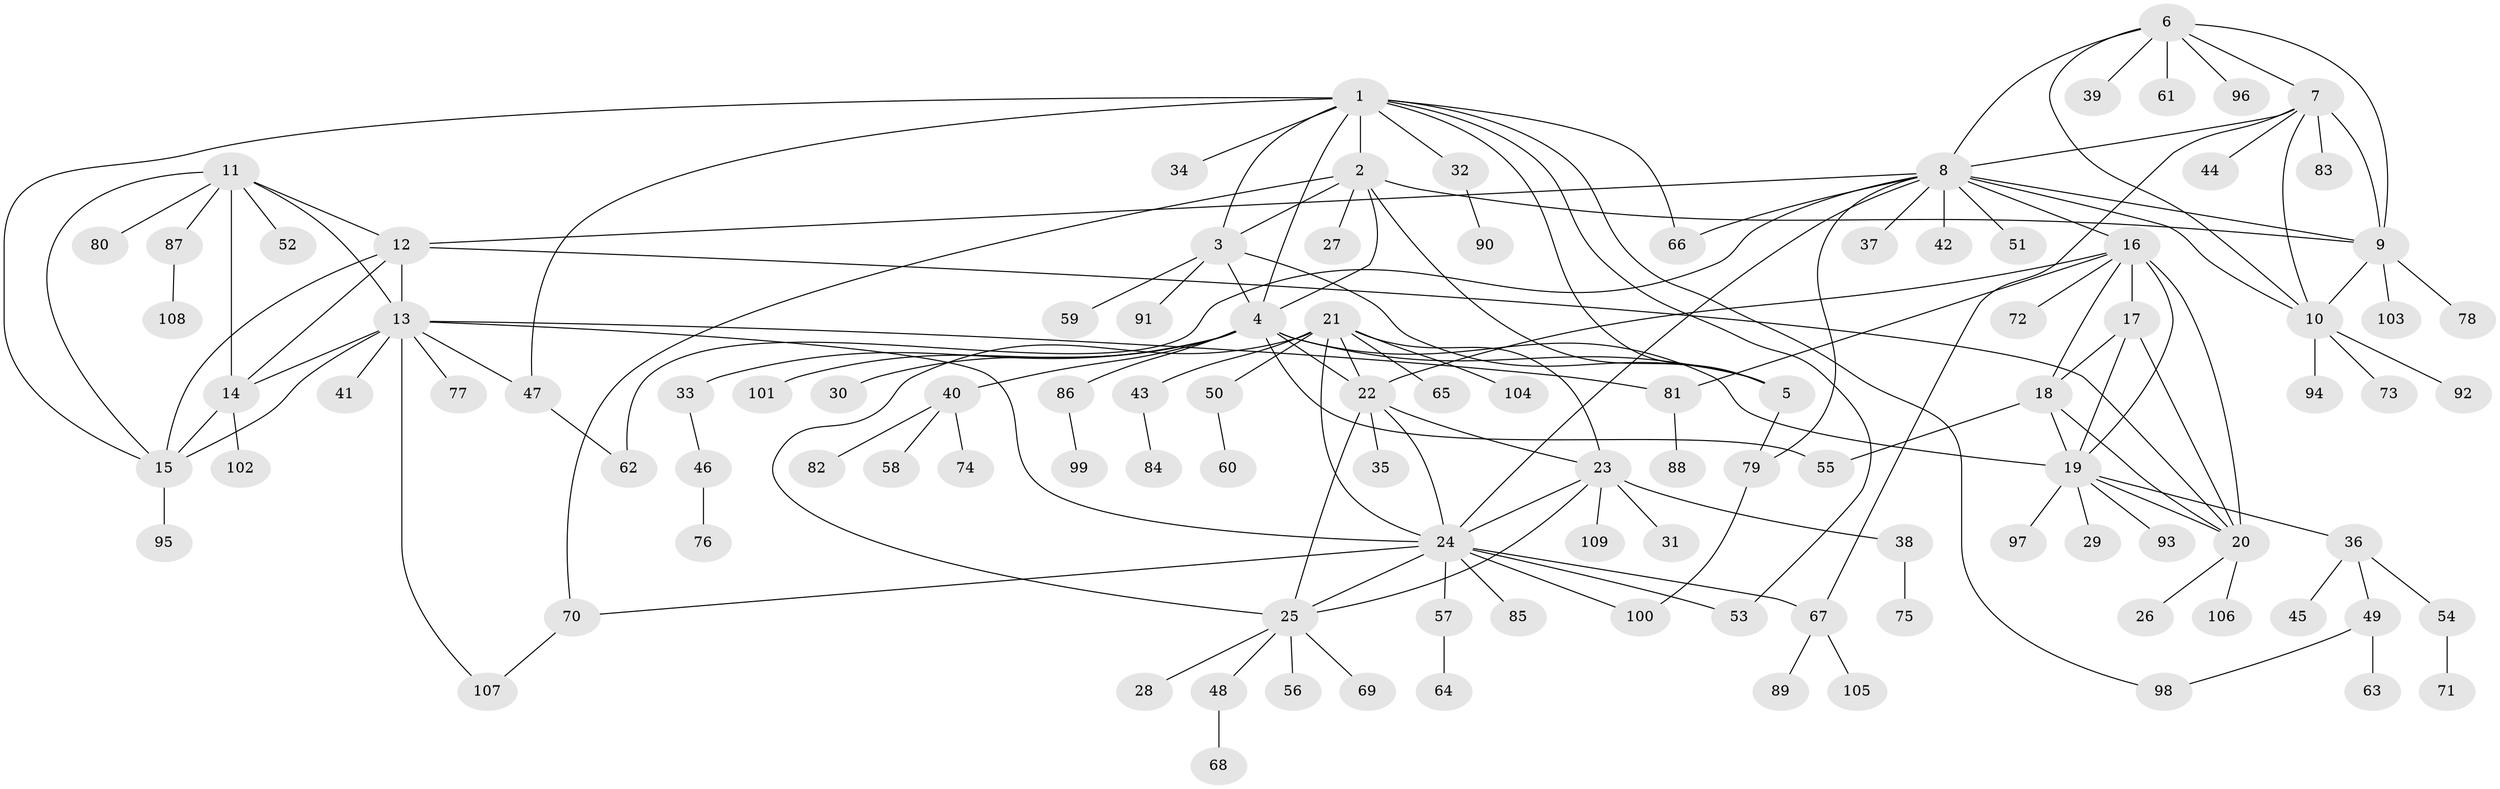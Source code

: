 // coarse degree distribution, {3: 0.023255813953488372, 4: 0.046511627906976744, 2: 0.06976744186046512, 5: 0.06976744186046512, 1: 0.7209302325581395, 6: 0.023255813953488372, 10: 0.023255813953488372, 19: 0.023255813953488372}
// Generated by graph-tools (version 1.1) at 2025/58/03/04/25 21:58:46]
// undirected, 109 vertices, 156 edges
graph export_dot {
graph [start="1"]
  node [color=gray90,style=filled];
  1;
  2;
  3;
  4;
  5;
  6;
  7;
  8;
  9;
  10;
  11;
  12;
  13;
  14;
  15;
  16;
  17;
  18;
  19;
  20;
  21;
  22;
  23;
  24;
  25;
  26;
  27;
  28;
  29;
  30;
  31;
  32;
  33;
  34;
  35;
  36;
  37;
  38;
  39;
  40;
  41;
  42;
  43;
  44;
  45;
  46;
  47;
  48;
  49;
  50;
  51;
  52;
  53;
  54;
  55;
  56;
  57;
  58;
  59;
  60;
  61;
  62;
  63;
  64;
  65;
  66;
  67;
  68;
  69;
  70;
  71;
  72;
  73;
  74;
  75;
  76;
  77;
  78;
  79;
  80;
  81;
  82;
  83;
  84;
  85;
  86;
  87;
  88;
  89;
  90;
  91;
  92;
  93;
  94;
  95;
  96;
  97;
  98;
  99;
  100;
  101;
  102;
  103;
  104;
  105;
  106;
  107;
  108;
  109;
  1 -- 2;
  1 -- 3;
  1 -- 4;
  1 -- 5;
  1 -- 15;
  1 -- 32;
  1 -- 34;
  1 -- 47;
  1 -- 53;
  1 -- 66;
  1 -- 98;
  2 -- 3;
  2 -- 4;
  2 -- 5;
  2 -- 9;
  2 -- 27;
  2 -- 70;
  3 -- 4;
  3 -- 5;
  3 -- 59;
  3 -- 91;
  4 -- 5;
  4 -- 19;
  4 -- 22;
  4 -- 30;
  4 -- 33;
  4 -- 40;
  4 -- 55;
  4 -- 86;
  4 -- 101;
  5 -- 79;
  6 -- 7;
  6 -- 8;
  6 -- 9;
  6 -- 10;
  6 -- 39;
  6 -- 61;
  6 -- 96;
  7 -- 8;
  7 -- 9;
  7 -- 10;
  7 -- 44;
  7 -- 67;
  7 -- 83;
  8 -- 9;
  8 -- 10;
  8 -- 12;
  8 -- 16;
  8 -- 24;
  8 -- 37;
  8 -- 42;
  8 -- 51;
  8 -- 62;
  8 -- 66;
  8 -- 79;
  9 -- 10;
  9 -- 78;
  9 -- 103;
  10 -- 73;
  10 -- 92;
  10 -- 94;
  11 -- 12;
  11 -- 13;
  11 -- 14;
  11 -- 15;
  11 -- 52;
  11 -- 80;
  11 -- 87;
  12 -- 13;
  12 -- 14;
  12 -- 15;
  12 -- 20;
  13 -- 14;
  13 -- 15;
  13 -- 24;
  13 -- 41;
  13 -- 47;
  13 -- 77;
  13 -- 81;
  13 -- 107;
  14 -- 15;
  14 -- 102;
  15 -- 95;
  16 -- 17;
  16 -- 18;
  16 -- 19;
  16 -- 20;
  16 -- 22;
  16 -- 72;
  16 -- 81;
  17 -- 18;
  17 -- 19;
  17 -- 20;
  18 -- 19;
  18 -- 20;
  18 -- 55;
  19 -- 20;
  19 -- 29;
  19 -- 36;
  19 -- 93;
  19 -- 97;
  20 -- 26;
  20 -- 106;
  21 -- 22;
  21 -- 23;
  21 -- 24;
  21 -- 25;
  21 -- 43;
  21 -- 50;
  21 -- 65;
  21 -- 104;
  22 -- 23;
  22 -- 24;
  22 -- 25;
  22 -- 35;
  23 -- 24;
  23 -- 25;
  23 -- 31;
  23 -- 38;
  23 -- 109;
  24 -- 25;
  24 -- 53;
  24 -- 57;
  24 -- 67;
  24 -- 70;
  24 -- 85;
  24 -- 100;
  25 -- 28;
  25 -- 48;
  25 -- 56;
  25 -- 69;
  32 -- 90;
  33 -- 46;
  36 -- 45;
  36 -- 49;
  36 -- 54;
  38 -- 75;
  40 -- 58;
  40 -- 74;
  40 -- 82;
  43 -- 84;
  46 -- 76;
  47 -- 62;
  48 -- 68;
  49 -- 63;
  49 -- 98;
  50 -- 60;
  54 -- 71;
  57 -- 64;
  67 -- 89;
  67 -- 105;
  70 -- 107;
  79 -- 100;
  81 -- 88;
  86 -- 99;
  87 -- 108;
}
